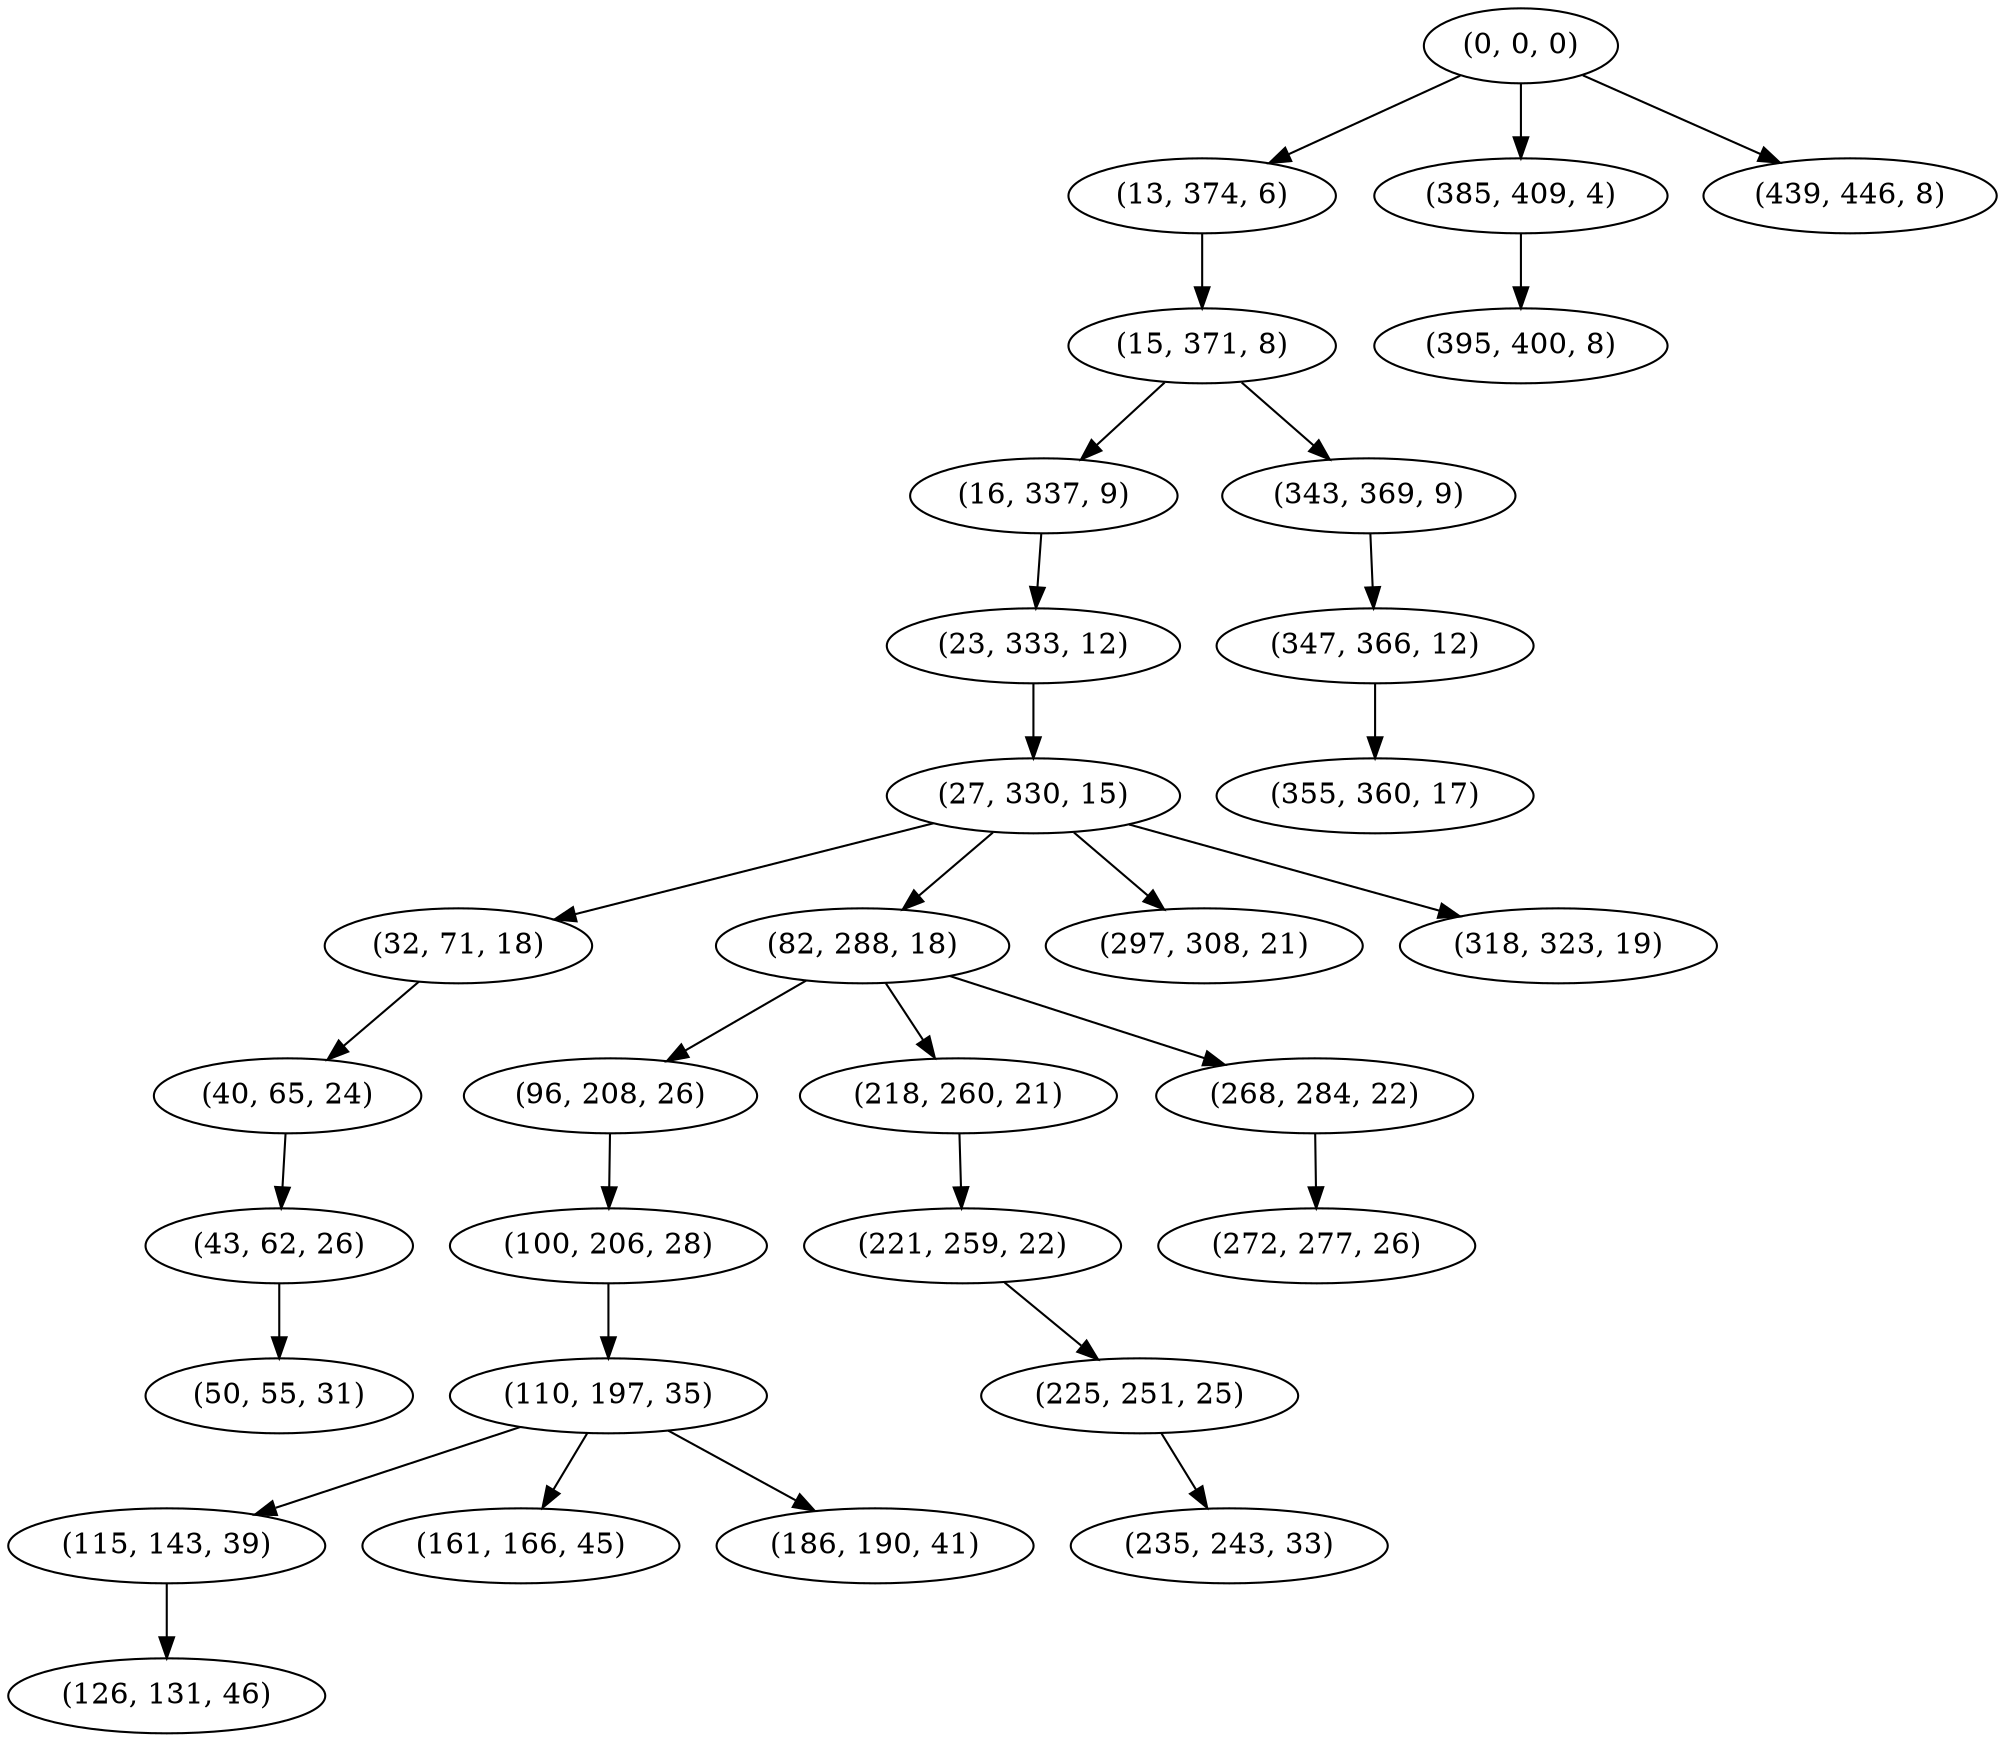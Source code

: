 digraph tree {
    "(0, 0, 0)";
    "(13, 374, 6)";
    "(15, 371, 8)";
    "(16, 337, 9)";
    "(23, 333, 12)";
    "(27, 330, 15)";
    "(32, 71, 18)";
    "(40, 65, 24)";
    "(43, 62, 26)";
    "(50, 55, 31)";
    "(82, 288, 18)";
    "(96, 208, 26)";
    "(100, 206, 28)";
    "(110, 197, 35)";
    "(115, 143, 39)";
    "(126, 131, 46)";
    "(161, 166, 45)";
    "(186, 190, 41)";
    "(218, 260, 21)";
    "(221, 259, 22)";
    "(225, 251, 25)";
    "(235, 243, 33)";
    "(268, 284, 22)";
    "(272, 277, 26)";
    "(297, 308, 21)";
    "(318, 323, 19)";
    "(343, 369, 9)";
    "(347, 366, 12)";
    "(355, 360, 17)";
    "(385, 409, 4)";
    "(395, 400, 8)";
    "(439, 446, 8)";
    "(0, 0, 0)" -> "(13, 374, 6)";
    "(0, 0, 0)" -> "(385, 409, 4)";
    "(0, 0, 0)" -> "(439, 446, 8)";
    "(13, 374, 6)" -> "(15, 371, 8)";
    "(15, 371, 8)" -> "(16, 337, 9)";
    "(15, 371, 8)" -> "(343, 369, 9)";
    "(16, 337, 9)" -> "(23, 333, 12)";
    "(23, 333, 12)" -> "(27, 330, 15)";
    "(27, 330, 15)" -> "(32, 71, 18)";
    "(27, 330, 15)" -> "(82, 288, 18)";
    "(27, 330, 15)" -> "(297, 308, 21)";
    "(27, 330, 15)" -> "(318, 323, 19)";
    "(32, 71, 18)" -> "(40, 65, 24)";
    "(40, 65, 24)" -> "(43, 62, 26)";
    "(43, 62, 26)" -> "(50, 55, 31)";
    "(82, 288, 18)" -> "(96, 208, 26)";
    "(82, 288, 18)" -> "(218, 260, 21)";
    "(82, 288, 18)" -> "(268, 284, 22)";
    "(96, 208, 26)" -> "(100, 206, 28)";
    "(100, 206, 28)" -> "(110, 197, 35)";
    "(110, 197, 35)" -> "(115, 143, 39)";
    "(110, 197, 35)" -> "(161, 166, 45)";
    "(110, 197, 35)" -> "(186, 190, 41)";
    "(115, 143, 39)" -> "(126, 131, 46)";
    "(218, 260, 21)" -> "(221, 259, 22)";
    "(221, 259, 22)" -> "(225, 251, 25)";
    "(225, 251, 25)" -> "(235, 243, 33)";
    "(268, 284, 22)" -> "(272, 277, 26)";
    "(343, 369, 9)" -> "(347, 366, 12)";
    "(347, 366, 12)" -> "(355, 360, 17)";
    "(385, 409, 4)" -> "(395, 400, 8)";
}
